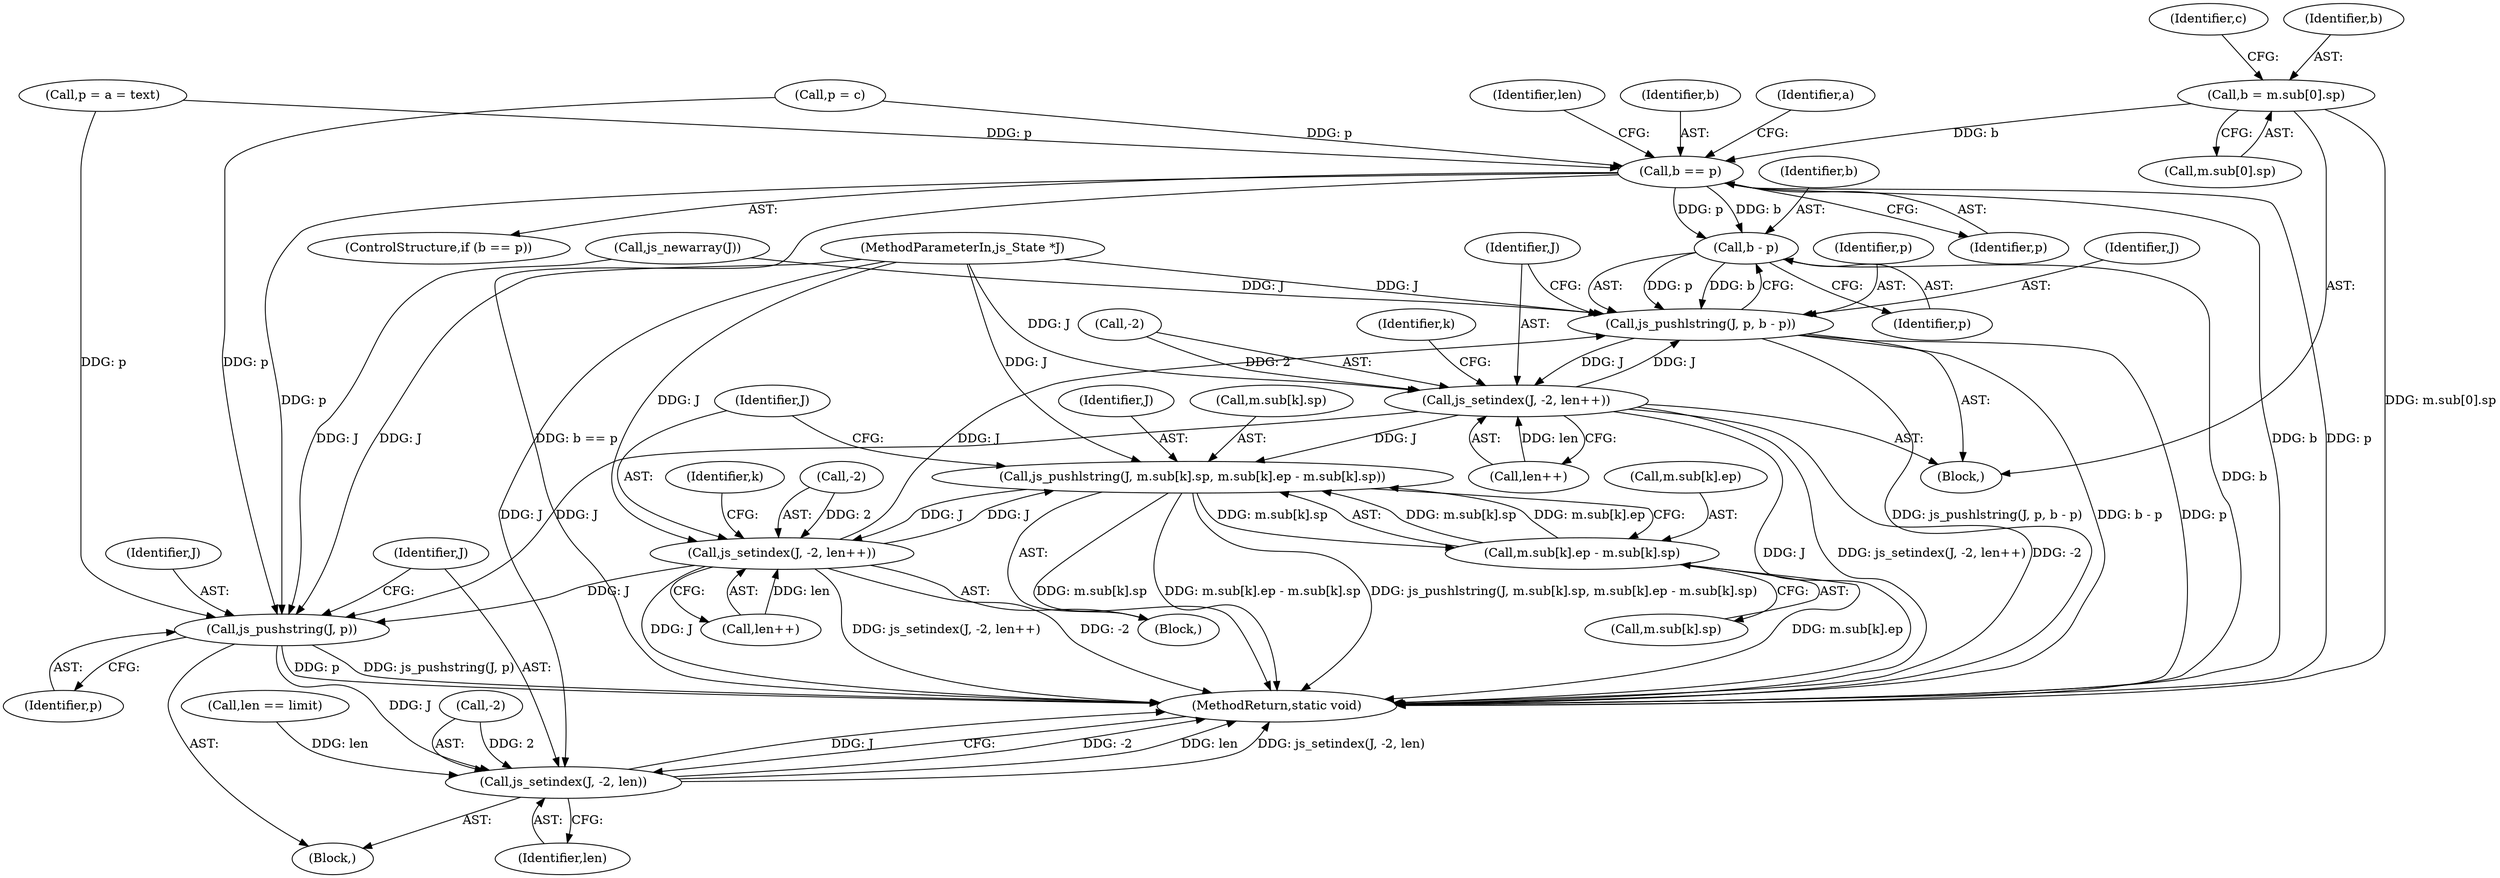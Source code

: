 digraph "0_mujs_00d4606c3baf813b7b1c176823b2729bf51002a2_4@pointer" {
"1000204" [label="(Call,b = m.sub[0].sp)"];
"1000223" [label="(Call,b == p)"];
"1000238" [label="(Call,b - p)"];
"1000235" [label="(Call,js_pushlstring(J, p, b - p))"];
"1000241" [label="(Call,js_setindex(J, -2, len++))"];
"1000264" [label="(Call,js_pushlstring(J, m.sub[k].sp, m.sub[k].ep - m.sub[k].sp))"];
"1000273" [label="(Call,m.sub[k].ep - m.sub[k].sp)"];
"1000288" [label="(Call,js_setindex(J, -2, len++))"];
"1000304" [label="(Call,js_pushstring(J, p))"];
"1000307" [label="(Call,js_setindex(J, -2, len))"];
"1000241" [label="(Call,js_setindex(J, -2, len++))"];
"1000232" [label="(Identifier,len)"];
"1000266" [label="(Call,m.sub[k].sp)"];
"1000292" [label="(Call,len++)"];
"1000179" [label="(Call,p = a = text)"];
"1000214" [label="(Identifier,c)"];
"1000224" [label="(Identifier,b)"];
"1000228" [label="(Identifier,a)"];
"1000239" [label="(Identifier,b)"];
"1000274" [label="(Call,m.sub[k].ep)"];
"1000304" [label="(Call,js_pushstring(J, p))"];
"1000312" [label="(MethodReturn,static void)"];
"1000104" [label="(MethodParameterIn,js_State *J)"];
"1000273" [label="(Call,m.sub[k].ep - m.sub[k].sp)"];
"1000290" [label="(Call,-2)"];
"1000245" [label="(Call,len++)"];
"1000309" [label="(Call,-2)"];
"1000204" [label="(Call,b = m.sub[0].sp)"];
"1000240" [label="(Identifier,p)"];
"1000243" [label="(Call,-2)"];
"1000311" [label="(Identifier,len)"];
"1000289" [label="(Identifier,J)"];
"1000306" [label="(Identifier,p)"];
"1000188" [label="(Block,)"];
"1000296" [label="(Call,p = c)"];
"1000225" [label="(Identifier,p)"];
"1000307" [label="(Call,js_setindex(J, -2, len))"];
"1000235" [label="(Call,js_pushlstring(J, p, b - p))"];
"1000281" [label="(Call,m.sub[k].sp)"];
"1000305" [label="(Identifier,J)"];
"1000237" [label="(Identifier,p)"];
"1000238" [label="(Call,b - p)"];
"1000205" [label="(Identifier,b)"];
"1000264" [label="(Call,js_pushlstring(J, m.sub[k].sp, m.sub[k].ep - m.sub[k].sp))"];
"1000236" [label="(Identifier,J)"];
"1000222" [label="(ControlStructure,if (b == p))"];
"1000242" [label="(Identifier,J)"];
"1000139" [label="(Call,js_newarray(J))"];
"1000223" [label="(Call,b == p)"];
"1000249" [label="(Identifier,k)"];
"1000257" [label="(Identifier,k)"];
"1000105" [label="(Block,)"];
"1000265" [label="(Identifier,J)"];
"1000300" [label="(Call,len == limit)"];
"1000308" [label="(Identifier,J)"];
"1000206" [label="(Call,m.sub[0].sp)"];
"1000288" [label="(Call,js_setindex(J, -2, len++))"];
"1000258" [label="(Block,)"];
"1000204" -> "1000188"  [label="AST: "];
"1000204" -> "1000206"  [label="CFG: "];
"1000205" -> "1000204"  [label="AST: "];
"1000206" -> "1000204"  [label="AST: "];
"1000214" -> "1000204"  [label="CFG: "];
"1000204" -> "1000312"  [label="DDG: m.sub[0].sp"];
"1000204" -> "1000223"  [label="DDG: b"];
"1000223" -> "1000222"  [label="AST: "];
"1000223" -> "1000225"  [label="CFG: "];
"1000224" -> "1000223"  [label="AST: "];
"1000225" -> "1000223"  [label="AST: "];
"1000228" -> "1000223"  [label="CFG: "];
"1000232" -> "1000223"  [label="CFG: "];
"1000223" -> "1000312"  [label="DDG: p"];
"1000223" -> "1000312"  [label="DDG: b == p"];
"1000223" -> "1000312"  [label="DDG: b"];
"1000179" -> "1000223"  [label="DDG: p"];
"1000296" -> "1000223"  [label="DDG: p"];
"1000223" -> "1000238"  [label="DDG: b"];
"1000223" -> "1000238"  [label="DDG: p"];
"1000223" -> "1000304"  [label="DDG: p"];
"1000238" -> "1000235"  [label="AST: "];
"1000238" -> "1000240"  [label="CFG: "];
"1000239" -> "1000238"  [label="AST: "];
"1000240" -> "1000238"  [label="AST: "];
"1000235" -> "1000238"  [label="CFG: "];
"1000238" -> "1000312"  [label="DDG: b"];
"1000238" -> "1000235"  [label="DDG: p"];
"1000238" -> "1000235"  [label="DDG: b"];
"1000235" -> "1000188"  [label="AST: "];
"1000236" -> "1000235"  [label="AST: "];
"1000237" -> "1000235"  [label="AST: "];
"1000242" -> "1000235"  [label="CFG: "];
"1000235" -> "1000312"  [label="DDG: p"];
"1000235" -> "1000312"  [label="DDG: js_pushlstring(J, p, b - p)"];
"1000235" -> "1000312"  [label="DDG: b - p"];
"1000139" -> "1000235"  [label="DDG: J"];
"1000288" -> "1000235"  [label="DDG: J"];
"1000241" -> "1000235"  [label="DDG: J"];
"1000104" -> "1000235"  [label="DDG: J"];
"1000235" -> "1000241"  [label="DDG: J"];
"1000241" -> "1000188"  [label="AST: "];
"1000241" -> "1000245"  [label="CFG: "];
"1000242" -> "1000241"  [label="AST: "];
"1000243" -> "1000241"  [label="AST: "];
"1000245" -> "1000241"  [label="AST: "];
"1000249" -> "1000241"  [label="CFG: "];
"1000241" -> "1000312"  [label="DDG: J"];
"1000241" -> "1000312"  [label="DDG: js_setindex(J, -2, len++)"];
"1000241" -> "1000312"  [label="DDG: -2"];
"1000104" -> "1000241"  [label="DDG: J"];
"1000243" -> "1000241"  [label="DDG: 2"];
"1000245" -> "1000241"  [label="DDG: len"];
"1000241" -> "1000264"  [label="DDG: J"];
"1000241" -> "1000304"  [label="DDG: J"];
"1000264" -> "1000258"  [label="AST: "];
"1000264" -> "1000273"  [label="CFG: "];
"1000265" -> "1000264"  [label="AST: "];
"1000266" -> "1000264"  [label="AST: "];
"1000273" -> "1000264"  [label="AST: "];
"1000289" -> "1000264"  [label="CFG: "];
"1000264" -> "1000312"  [label="DDG: js_pushlstring(J, m.sub[k].sp, m.sub[k].ep - m.sub[k].sp)"];
"1000264" -> "1000312"  [label="DDG: m.sub[k].sp"];
"1000264" -> "1000312"  [label="DDG: m.sub[k].ep - m.sub[k].sp"];
"1000288" -> "1000264"  [label="DDG: J"];
"1000104" -> "1000264"  [label="DDG: J"];
"1000273" -> "1000264"  [label="DDG: m.sub[k].sp"];
"1000273" -> "1000264"  [label="DDG: m.sub[k].ep"];
"1000264" -> "1000273"  [label="DDG: m.sub[k].sp"];
"1000264" -> "1000288"  [label="DDG: J"];
"1000273" -> "1000281"  [label="CFG: "];
"1000274" -> "1000273"  [label="AST: "];
"1000281" -> "1000273"  [label="AST: "];
"1000273" -> "1000312"  [label="DDG: m.sub[k].ep"];
"1000288" -> "1000258"  [label="AST: "];
"1000288" -> "1000292"  [label="CFG: "];
"1000289" -> "1000288"  [label="AST: "];
"1000290" -> "1000288"  [label="AST: "];
"1000292" -> "1000288"  [label="AST: "];
"1000257" -> "1000288"  [label="CFG: "];
"1000288" -> "1000312"  [label="DDG: -2"];
"1000288" -> "1000312"  [label="DDG: J"];
"1000288" -> "1000312"  [label="DDG: js_setindex(J, -2, len++)"];
"1000104" -> "1000288"  [label="DDG: J"];
"1000290" -> "1000288"  [label="DDG: 2"];
"1000292" -> "1000288"  [label="DDG: len"];
"1000288" -> "1000304"  [label="DDG: J"];
"1000304" -> "1000105"  [label="AST: "];
"1000304" -> "1000306"  [label="CFG: "];
"1000305" -> "1000304"  [label="AST: "];
"1000306" -> "1000304"  [label="AST: "];
"1000308" -> "1000304"  [label="CFG: "];
"1000304" -> "1000312"  [label="DDG: js_pushstring(J, p)"];
"1000304" -> "1000312"  [label="DDG: p"];
"1000139" -> "1000304"  [label="DDG: J"];
"1000104" -> "1000304"  [label="DDG: J"];
"1000179" -> "1000304"  [label="DDG: p"];
"1000296" -> "1000304"  [label="DDG: p"];
"1000304" -> "1000307"  [label="DDG: J"];
"1000307" -> "1000105"  [label="AST: "];
"1000307" -> "1000311"  [label="CFG: "];
"1000308" -> "1000307"  [label="AST: "];
"1000309" -> "1000307"  [label="AST: "];
"1000311" -> "1000307"  [label="AST: "];
"1000312" -> "1000307"  [label="CFG: "];
"1000307" -> "1000312"  [label="DDG: -2"];
"1000307" -> "1000312"  [label="DDG: len"];
"1000307" -> "1000312"  [label="DDG: js_setindex(J, -2, len)"];
"1000307" -> "1000312"  [label="DDG: J"];
"1000104" -> "1000307"  [label="DDG: J"];
"1000309" -> "1000307"  [label="DDG: 2"];
"1000300" -> "1000307"  [label="DDG: len"];
}
